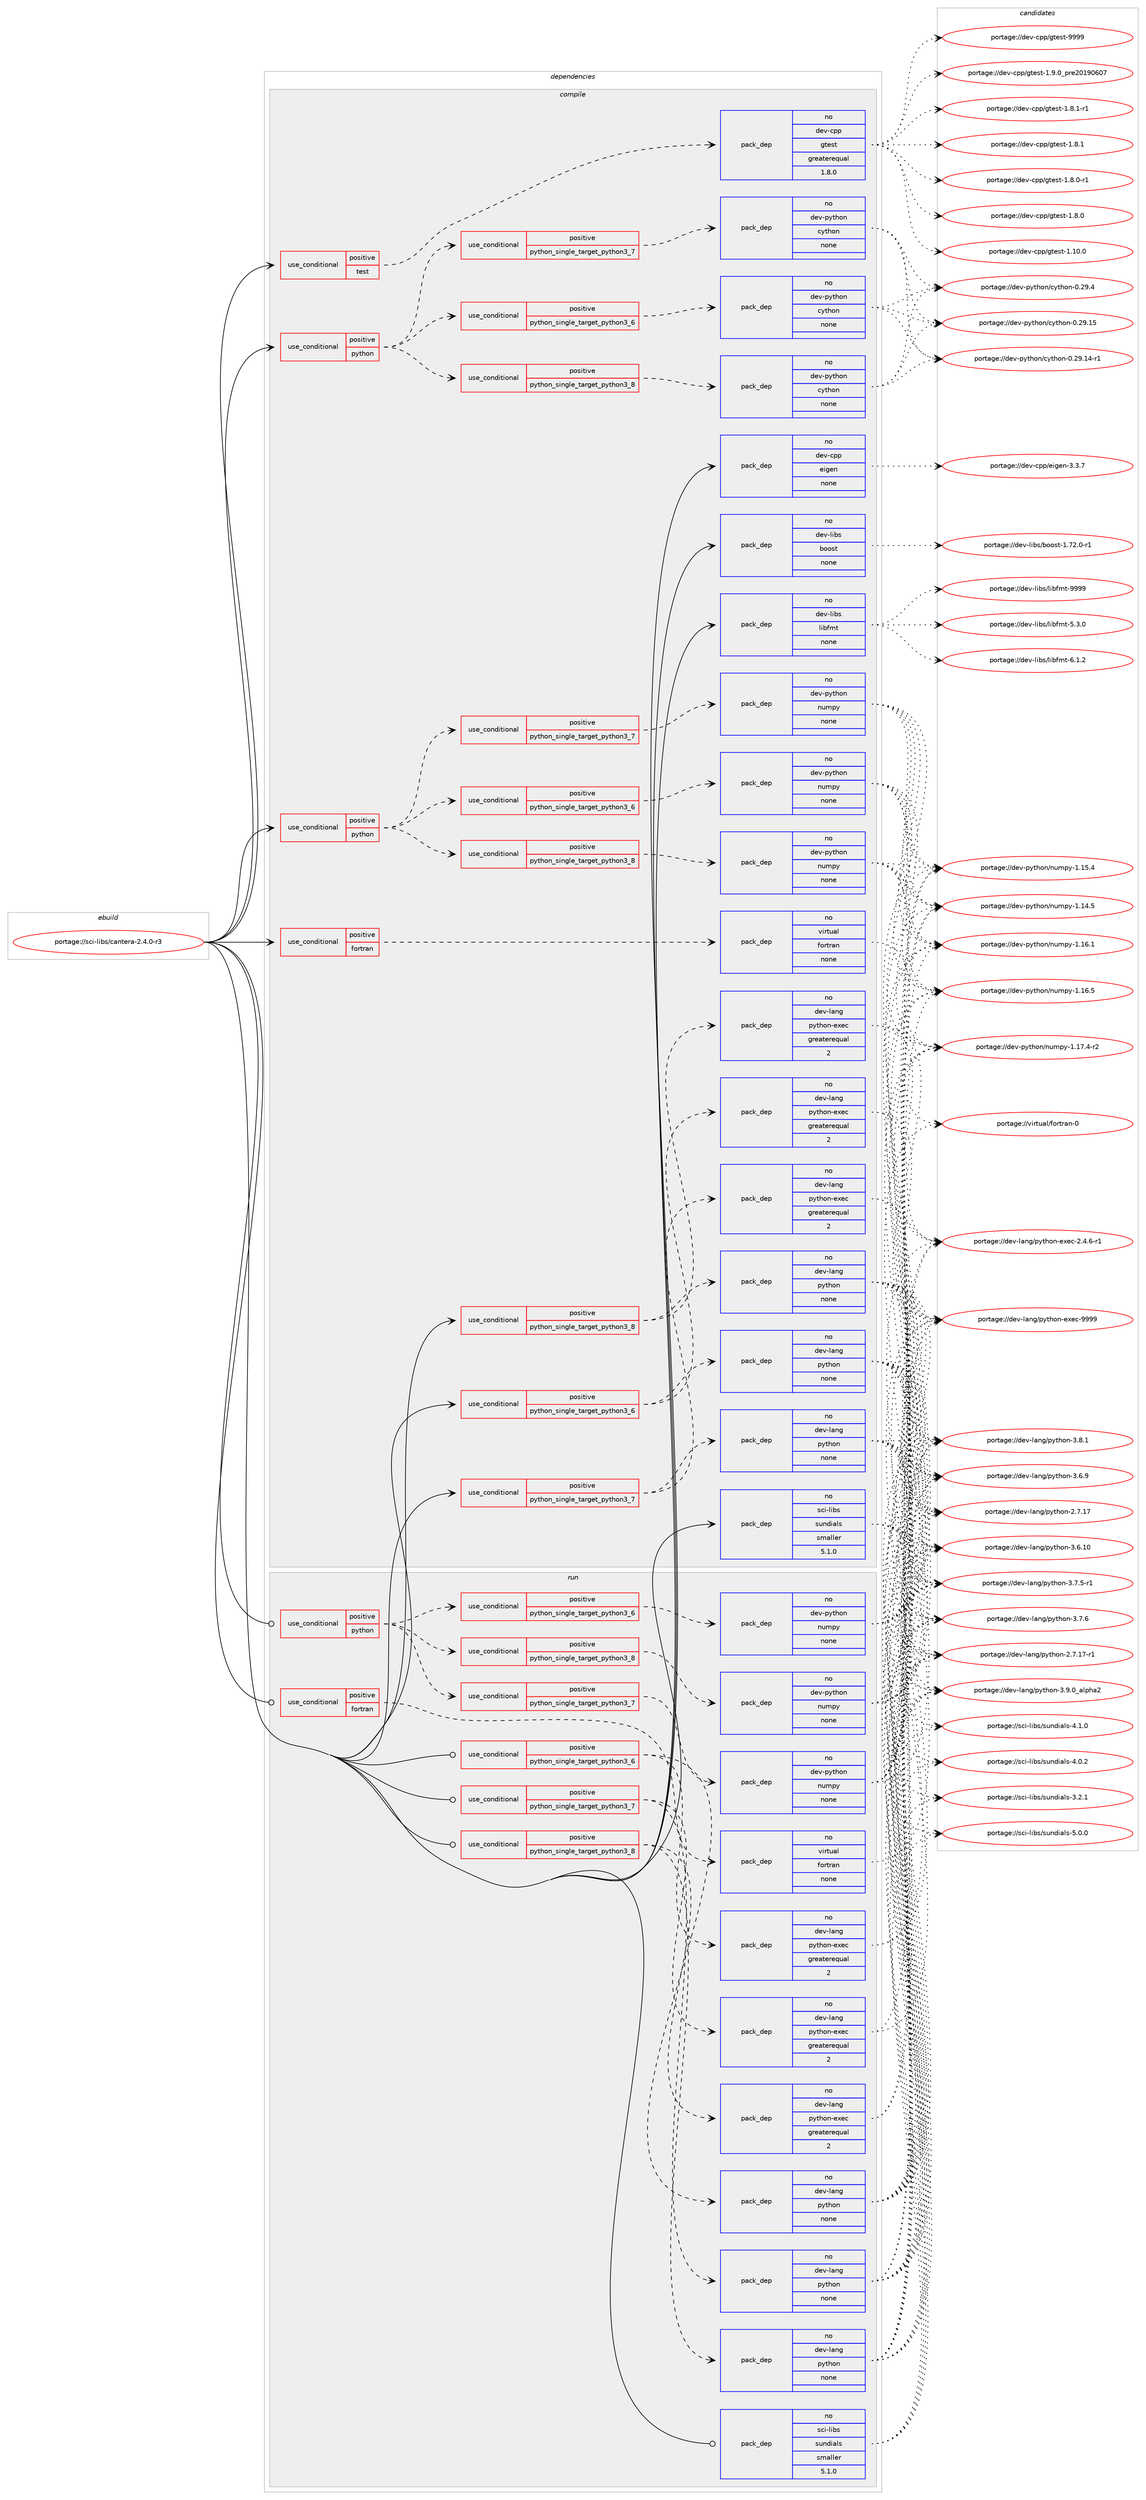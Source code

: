 digraph prolog {

# *************
# Graph options
# *************

newrank=true;
concentrate=true;
compound=true;
graph [rankdir=LR,fontname=Helvetica,fontsize=10,ranksep=1.5];#, ranksep=2.5, nodesep=0.2];
edge  [arrowhead=vee];
node  [fontname=Helvetica,fontsize=10];

# **********
# The ebuild
# **********

subgraph cluster_leftcol {
color=gray;
rank=same;
label=<<i>ebuild</i>>;
id [label="portage://sci-libs/cantera-2.4.0-r3", color=red, width=4, href="../sci-libs/cantera-2.4.0-r3.svg"];
}

# ****************
# The dependencies
# ****************

subgraph cluster_midcol {
color=gray;
label=<<i>dependencies</i>>;
subgraph cluster_compile {
fillcolor="#eeeeee";
style=filled;
label=<<i>compile</i>>;
subgraph cond19623 {
dependency96399 [label=<<TABLE BORDER="0" CELLBORDER="1" CELLSPACING="0" CELLPADDING="4"><TR><TD ROWSPAN="3" CELLPADDING="10">use_conditional</TD></TR><TR><TD>positive</TD></TR><TR><TD>fortran</TD></TR></TABLE>>, shape=none, color=red];
subgraph pack75175 {
dependency96400 [label=<<TABLE BORDER="0" CELLBORDER="1" CELLSPACING="0" CELLPADDING="4" WIDTH="220"><TR><TD ROWSPAN="6" CELLPADDING="30">pack_dep</TD></TR><TR><TD WIDTH="110">no</TD></TR><TR><TD>virtual</TD></TR><TR><TD>fortran</TD></TR><TR><TD>none</TD></TR><TR><TD></TD></TR></TABLE>>, shape=none, color=blue];
}
dependency96399:e -> dependency96400:w [weight=20,style="dashed",arrowhead="vee"];
}
id:e -> dependency96399:w [weight=20,style="solid",arrowhead="vee"];
subgraph cond19624 {
dependency96401 [label=<<TABLE BORDER="0" CELLBORDER="1" CELLSPACING="0" CELLPADDING="4"><TR><TD ROWSPAN="3" CELLPADDING="10">use_conditional</TD></TR><TR><TD>positive</TD></TR><TR><TD>python</TD></TR></TABLE>>, shape=none, color=red];
subgraph cond19625 {
dependency96402 [label=<<TABLE BORDER="0" CELLBORDER="1" CELLSPACING="0" CELLPADDING="4"><TR><TD ROWSPAN="3" CELLPADDING="10">use_conditional</TD></TR><TR><TD>positive</TD></TR><TR><TD>python_single_target_python3_6</TD></TR></TABLE>>, shape=none, color=red];
subgraph pack75176 {
dependency96403 [label=<<TABLE BORDER="0" CELLBORDER="1" CELLSPACING="0" CELLPADDING="4" WIDTH="220"><TR><TD ROWSPAN="6" CELLPADDING="30">pack_dep</TD></TR><TR><TD WIDTH="110">no</TD></TR><TR><TD>dev-python</TD></TR><TR><TD>cython</TD></TR><TR><TD>none</TD></TR><TR><TD></TD></TR></TABLE>>, shape=none, color=blue];
}
dependency96402:e -> dependency96403:w [weight=20,style="dashed",arrowhead="vee"];
}
dependency96401:e -> dependency96402:w [weight=20,style="dashed",arrowhead="vee"];
subgraph cond19626 {
dependency96404 [label=<<TABLE BORDER="0" CELLBORDER="1" CELLSPACING="0" CELLPADDING="4"><TR><TD ROWSPAN="3" CELLPADDING="10">use_conditional</TD></TR><TR><TD>positive</TD></TR><TR><TD>python_single_target_python3_7</TD></TR></TABLE>>, shape=none, color=red];
subgraph pack75177 {
dependency96405 [label=<<TABLE BORDER="0" CELLBORDER="1" CELLSPACING="0" CELLPADDING="4" WIDTH="220"><TR><TD ROWSPAN="6" CELLPADDING="30">pack_dep</TD></TR><TR><TD WIDTH="110">no</TD></TR><TR><TD>dev-python</TD></TR><TR><TD>cython</TD></TR><TR><TD>none</TD></TR><TR><TD></TD></TR></TABLE>>, shape=none, color=blue];
}
dependency96404:e -> dependency96405:w [weight=20,style="dashed",arrowhead="vee"];
}
dependency96401:e -> dependency96404:w [weight=20,style="dashed",arrowhead="vee"];
subgraph cond19627 {
dependency96406 [label=<<TABLE BORDER="0" CELLBORDER="1" CELLSPACING="0" CELLPADDING="4"><TR><TD ROWSPAN="3" CELLPADDING="10">use_conditional</TD></TR><TR><TD>positive</TD></TR><TR><TD>python_single_target_python3_8</TD></TR></TABLE>>, shape=none, color=red];
subgraph pack75178 {
dependency96407 [label=<<TABLE BORDER="0" CELLBORDER="1" CELLSPACING="0" CELLPADDING="4" WIDTH="220"><TR><TD ROWSPAN="6" CELLPADDING="30">pack_dep</TD></TR><TR><TD WIDTH="110">no</TD></TR><TR><TD>dev-python</TD></TR><TR><TD>cython</TD></TR><TR><TD>none</TD></TR><TR><TD></TD></TR></TABLE>>, shape=none, color=blue];
}
dependency96406:e -> dependency96407:w [weight=20,style="dashed",arrowhead="vee"];
}
dependency96401:e -> dependency96406:w [weight=20,style="dashed",arrowhead="vee"];
}
id:e -> dependency96401:w [weight=20,style="solid",arrowhead="vee"];
subgraph cond19628 {
dependency96408 [label=<<TABLE BORDER="0" CELLBORDER="1" CELLSPACING="0" CELLPADDING="4"><TR><TD ROWSPAN="3" CELLPADDING="10">use_conditional</TD></TR><TR><TD>positive</TD></TR><TR><TD>python</TD></TR></TABLE>>, shape=none, color=red];
subgraph cond19629 {
dependency96409 [label=<<TABLE BORDER="0" CELLBORDER="1" CELLSPACING="0" CELLPADDING="4"><TR><TD ROWSPAN="3" CELLPADDING="10">use_conditional</TD></TR><TR><TD>positive</TD></TR><TR><TD>python_single_target_python3_6</TD></TR></TABLE>>, shape=none, color=red];
subgraph pack75179 {
dependency96410 [label=<<TABLE BORDER="0" CELLBORDER="1" CELLSPACING="0" CELLPADDING="4" WIDTH="220"><TR><TD ROWSPAN="6" CELLPADDING="30">pack_dep</TD></TR><TR><TD WIDTH="110">no</TD></TR><TR><TD>dev-python</TD></TR><TR><TD>numpy</TD></TR><TR><TD>none</TD></TR><TR><TD></TD></TR></TABLE>>, shape=none, color=blue];
}
dependency96409:e -> dependency96410:w [weight=20,style="dashed",arrowhead="vee"];
}
dependency96408:e -> dependency96409:w [weight=20,style="dashed",arrowhead="vee"];
subgraph cond19630 {
dependency96411 [label=<<TABLE BORDER="0" CELLBORDER="1" CELLSPACING="0" CELLPADDING="4"><TR><TD ROWSPAN="3" CELLPADDING="10">use_conditional</TD></TR><TR><TD>positive</TD></TR><TR><TD>python_single_target_python3_7</TD></TR></TABLE>>, shape=none, color=red];
subgraph pack75180 {
dependency96412 [label=<<TABLE BORDER="0" CELLBORDER="1" CELLSPACING="0" CELLPADDING="4" WIDTH="220"><TR><TD ROWSPAN="6" CELLPADDING="30">pack_dep</TD></TR><TR><TD WIDTH="110">no</TD></TR><TR><TD>dev-python</TD></TR><TR><TD>numpy</TD></TR><TR><TD>none</TD></TR><TR><TD></TD></TR></TABLE>>, shape=none, color=blue];
}
dependency96411:e -> dependency96412:w [weight=20,style="dashed",arrowhead="vee"];
}
dependency96408:e -> dependency96411:w [weight=20,style="dashed",arrowhead="vee"];
subgraph cond19631 {
dependency96413 [label=<<TABLE BORDER="0" CELLBORDER="1" CELLSPACING="0" CELLPADDING="4"><TR><TD ROWSPAN="3" CELLPADDING="10">use_conditional</TD></TR><TR><TD>positive</TD></TR><TR><TD>python_single_target_python3_8</TD></TR></TABLE>>, shape=none, color=red];
subgraph pack75181 {
dependency96414 [label=<<TABLE BORDER="0" CELLBORDER="1" CELLSPACING="0" CELLPADDING="4" WIDTH="220"><TR><TD ROWSPAN="6" CELLPADDING="30">pack_dep</TD></TR><TR><TD WIDTH="110">no</TD></TR><TR><TD>dev-python</TD></TR><TR><TD>numpy</TD></TR><TR><TD>none</TD></TR><TR><TD></TD></TR></TABLE>>, shape=none, color=blue];
}
dependency96413:e -> dependency96414:w [weight=20,style="dashed",arrowhead="vee"];
}
dependency96408:e -> dependency96413:w [weight=20,style="dashed",arrowhead="vee"];
}
id:e -> dependency96408:w [weight=20,style="solid",arrowhead="vee"];
subgraph cond19632 {
dependency96415 [label=<<TABLE BORDER="0" CELLBORDER="1" CELLSPACING="0" CELLPADDING="4"><TR><TD ROWSPAN="3" CELLPADDING="10">use_conditional</TD></TR><TR><TD>positive</TD></TR><TR><TD>python_single_target_python3_6</TD></TR></TABLE>>, shape=none, color=red];
subgraph pack75182 {
dependency96416 [label=<<TABLE BORDER="0" CELLBORDER="1" CELLSPACING="0" CELLPADDING="4" WIDTH="220"><TR><TD ROWSPAN="6" CELLPADDING="30">pack_dep</TD></TR><TR><TD WIDTH="110">no</TD></TR><TR><TD>dev-lang</TD></TR><TR><TD>python</TD></TR><TR><TD>none</TD></TR><TR><TD></TD></TR></TABLE>>, shape=none, color=blue];
}
dependency96415:e -> dependency96416:w [weight=20,style="dashed",arrowhead="vee"];
subgraph pack75183 {
dependency96417 [label=<<TABLE BORDER="0" CELLBORDER="1" CELLSPACING="0" CELLPADDING="4" WIDTH="220"><TR><TD ROWSPAN="6" CELLPADDING="30">pack_dep</TD></TR><TR><TD WIDTH="110">no</TD></TR><TR><TD>dev-lang</TD></TR><TR><TD>python-exec</TD></TR><TR><TD>greaterequal</TD></TR><TR><TD>2</TD></TR></TABLE>>, shape=none, color=blue];
}
dependency96415:e -> dependency96417:w [weight=20,style="dashed",arrowhead="vee"];
}
id:e -> dependency96415:w [weight=20,style="solid",arrowhead="vee"];
subgraph cond19633 {
dependency96418 [label=<<TABLE BORDER="0" CELLBORDER="1" CELLSPACING="0" CELLPADDING="4"><TR><TD ROWSPAN="3" CELLPADDING="10">use_conditional</TD></TR><TR><TD>positive</TD></TR><TR><TD>python_single_target_python3_7</TD></TR></TABLE>>, shape=none, color=red];
subgraph pack75184 {
dependency96419 [label=<<TABLE BORDER="0" CELLBORDER="1" CELLSPACING="0" CELLPADDING="4" WIDTH="220"><TR><TD ROWSPAN="6" CELLPADDING="30">pack_dep</TD></TR><TR><TD WIDTH="110">no</TD></TR><TR><TD>dev-lang</TD></TR><TR><TD>python</TD></TR><TR><TD>none</TD></TR><TR><TD></TD></TR></TABLE>>, shape=none, color=blue];
}
dependency96418:e -> dependency96419:w [weight=20,style="dashed",arrowhead="vee"];
subgraph pack75185 {
dependency96420 [label=<<TABLE BORDER="0" CELLBORDER="1" CELLSPACING="0" CELLPADDING="4" WIDTH="220"><TR><TD ROWSPAN="6" CELLPADDING="30">pack_dep</TD></TR><TR><TD WIDTH="110">no</TD></TR><TR><TD>dev-lang</TD></TR><TR><TD>python-exec</TD></TR><TR><TD>greaterequal</TD></TR><TR><TD>2</TD></TR></TABLE>>, shape=none, color=blue];
}
dependency96418:e -> dependency96420:w [weight=20,style="dashed",arrowhead="vee"];
}
id:e -> dependency96418:w [weight=20,style="solid",arrowhead="vee"];
subgraph cond19634 {
dependency96421 [label=<<TABLE BORDER="0" CELLBORDER="1" CELLSPACING="0" CELLPADDING="4"><TR><TD ROWSPAN="3" CELLPADDING="10">use_conditional</TD></TR><TR><TD>positive</TD></TR><TR><TD>python_single_target_python3_8</TD></TR></TABLE>>, shape=none, color=red];
subgraph pack75186 {
dependency96422 [label=<<TABLE BORDER="0" CELLBORDER="1" CELLSPACING="0" CELLPADDING="4" WIDTH="220"><TR><TD ROWSPAN="6" CELLPADDING="30">pack_dep</TD></TR><TR><TD WIDTH="110">no</TD></TR><TR><TD>dev-lang</TD></TR><TR><TD>python</TD></TR><TR><TD>none</TD></TR><TR><TD></TD></TR></TABLE>>, shape=none, color=blue];
}
dependency96421:e -> dependency96422:w [weight=20,style="dashed",arrowhead="vee"];
subgraph pack75187 {
dependency96423 [label=<<TABLE BORDER="0" CELLBORDER="1" CELLSPACING="0" CELLPADDING="4" WIDTH="220"><TR><TD ROWSPAN="6" CELLPADDING="30">pack_dep</TD></TR><TR><TD WIDTH="110">no</TD></TR><TR><TD>dev-lang</TD></TR><TR><TD>python-exec</TD></TR><TR><TD>greaterequal</TD></TR><TR><TD>2</TD></TR></TABLE>>, shape=none, color=blue];
}
dependency96421:e -> dependency96423:w [weight=20,style="dashed",arrowhead="vee"];
}
id:e -> dependency96421:w [weight=20,style="solid",arrowhead="vee"];
subgraph cond19635 {
dependency96424 [label=<<TABLE BORDER="0" CELLBORDER="1" CELLSPACING="0" CELLPADDING="4"><TR><TD ROWSPAN="3" CELLPADDING="10">use_conditional</TD></TR><TR><TD>positive</TD></TR><TR><TD>test</TD></TR></TABLE>>, shape=none, color=red];
subgraph pack75188 {
dependency96425 [label=<<TABLE BORDER="0" CELLBORDER="1" CELLSPACING="0" CELLPADDING="4" WIDTH="220"><TR><TD ROWSPAN="6" CELLPADDING="30">pack_dep</TD></TR><TR><TD WIDTH="110">no</TD></TR><TR><TD>dev-cpp</TD></TR><TR><TD>gtest</TD></TR><TR><TD>greaterequal</TD></TR><TR><TD>1.8.0</TD></TR></TABLE>>, shape=none, color=blue];
}
dependency96424:e -> dependency96425:w [weight=20,style="dashed",arrowhead="vee"];
}
id:e -> dependency96424:w [weight=20,style="solid",arrowhead="vee"];
subgraph pack75189 {
dependency96426 [label=<<TABLE BORDER="0" CELLBORDER="1" CELLSPACING="0" CELLPADDING="4" WIDTH="220"><TR><TD ROWSPAN="6" CELLPADDING="30">pack_dep</TD></TR><TR><TD WIDTH="110">no</TD></TR><TR><TD>dev-cpp</TD></TR><TR><TD>eigen</TD></TR><TR><TD>none</TD></TR><TR><TD></TD></TR></TABLE>>, shape=none, color=blue];
}
id:e -> dependency96426:w [weight=20,style="solid",arrowhead="vee"];
subgraph pack75190 {
dependency96427 [label=<<TABLE BORDER="0" CELLBORDER="1" CELLSPACING="0" CELLPADDING="4" WIDTH="220"><TR><TD ROWSPAN="6" CELLPADDING="30">pack_dep</TD></TR><TR><TD WIDTH="110">no</TD></TR><TR><TD>dev-libs</TD></TR><TR><TD>boost</TD></TR><TR><TD>none</TD></TR><TR><TD></TD></TR></TABLE>>, shape=none, color=blue];
}
id:e -> dependency96427:w [weight=20,style="solid",arrowhead="vee"];
subgraph pack75191 {
dependency96428 [label=<<TABLE BORDER="0" CELLBORDER="1" CELLSPACING="0" CELLPADDING="4" WIDTH="220"><TR><TD ROWSPAN="6" CELLPADDING="30">pack_dep</TD></TR><TR><TD WIDTH="110">no</TD></TR><TR><TD>dev-libs</TD></TR><TR><TD>libfmt</TD></TR><TR><TD>none</TD></TR><TR><TD></TD></TR></TABLE>>, shape=none, color=blue];
}
id:e -> dependency96428:w [weight=20,style="solid",arrowhead="vee"];
subgraph pack75192 {
dependency96429 [label=<<TABLE BORDER="0" CELLBORDER="1" CELLSPACING="0" CELLPADDING="4" WIDTH="220"><TR><TD ROWSPAN="6" CELLPADDING="30">pack_dep</TD></TR><TR><TD WIDTH="110">no</TD></TR><TR><TD>sci-libs</TD></TR><TR><TD>sundials</TD></TR><TR><TD>smaller</TD></TR><TR><TD>5.1.0</TD></TR></TABLE>>, shape=none, color=blue];
}
id:e -> dependency96429:w [weight=20,style="solid",arrowhead="vee"];
}
subgraph cluster_compileandrun {
fillcolor="#eeeeee";
style=filled;
label=<<i>compile and run</i>>;
}
subgraph cluster_run {
fillcolor="#eeeeee";
style=filled;
label=<<i>run</i>>;
subgraph cond19636 {
dependency96430 [label=<<TABLE BORDER="0" CELLBORDER="1" CELLSPACING="0" CELLPADDING="4"><TR><TD ROWSPAN="3" CELLPADDING="10">use_conditional</TD></TR><TR><TD>positive</TD></TR><TR><TD>fortran</TD></TR></TABLE>>, shape=none, color=red];
subgraph pack75193 {
dependency96431 [label=<<TABLE BORDER="0" CELLBORDER="1" CELLSPACING="0" CELLPADDING="4" WIDTH="220"><TR><TD ROWSPAN="6" CELLPADDING="30">pack_dep</TD></TR><TR><TD WIDTH="110">no</TD></TR><TR><TD>virtual</TD></TR><TR><TD>fortran</TD></TR><TR><TD>none</TD></TR><TR><TD></TD></TR></TABLE>>, shape=none, color=blue];
}
dependency96430:e -> dependency96431:w [weight=20,style="dashed",arrowhead="vee"];
}
id:e -> dependency96430:w [weight=20,style="solid",arrowhead="odot"];
subgraph cond19637 {
dependency96432 [label=<<TABLE BORDER="0" CELLBORDER="1" CELLSPACING="0" CELLPADDING="4"><TR><TD ROWSPAN="3" CELLPADDING="10">use_conditional</TD></TR><TR><TD>positive</TD></TR><TR><TD>python</TD></TR></TABLE>>, shape=none, color=red];
subgraph cond19638 {
dependency96433 [label=<<TABLE BORDER="0" CELLBORDER="1" CELLSPACING="0" CELLPADDING="4"><TR><TD ROWSPAN="3" CELLPADDING="10">use_conditional</TD></TR><TR><TD>positive</TD></TR><TR><TD>python_single_target_python3_6</TD></TR></TABLE>>, shape=none, color=red];
subgraph pack75194 {
dependency96434 [label=<<TABLE BORDER="0" CELLBORDER="1" CELLSPACING="0" CELLPADDING="4" WIDTH="220"><TR><TD ROWSPAN="6" CELLPADDING="30">pack_dep</TD></TR><TR><TD WIDTH="110">no</TD></TR><TR><TD>dev-python</TD></TR><TR><TD>numpy</TD></TR><TR><TD>none</TD></TR><TR><TD></TD></TR></TABLE>>, shape=none, color=blue];
}
dependency96433:e -> dependency96434:w [weight=20,style="dashed",arrowhead="vee"];
}
dependency96432:e -> dependency96433:w [weight=20,style="dashed",arrowhead="vee"];
subgraph cond19639 {
dependency96435 [label=<<TABLE BORDER="0" CELLBORDER="1" CELLSPACING="0" CELLPADDING="4"><TR><TD ROWSPAN="3" CELLPADDING="10">use_conditional</TD></TR><TR><TD>positive</TD></TR><TR><TD>python_single_target_python3_7</TD></TR></TABLE>>, shape=none, color=red];
subgraph pack75195 {
dependency96436 [label=<<TABLE BORDER="0" CELLBORDER="1" CELLSPACING="0" CELLPADDING="4" WIDTH="220"><TR><TD ROWSPAN="6" CELLPADDING="30">pack_dep</TD></TR><TR><TD WIDTH="110">no</TD></TR><TR><TD>dev-python</TD></TR><TR><TD>numpy</TD></TR><TR><TD>none</TD></TR><TR><TD></TD></TR></TABLE>>, shape=none, color=blue];
}
dependency96435:e -> dependency96436:w [weight=20,style="dashed",arrowhead="vee"];
}
dependency96432:e -> dependency96435:w [weight=20,style="dashed",arrowhead="vee"];
subgraph cond19640 {
dependency96437 [label=<<TABLE BORDER="0" CELLBORDER="1" CELLSPACING="0" CELLPADDING="4"><TR><TD ROWSPAN="3" CELLPADDING="10">use_conditional</TD></TR><TR><TD>positive</TD></TR><TR><TD>python_single_target_python3_8</TD></TR></TABLE>>, shape=none, color=red];
subgraph pack75196 {
dependency96438 [label=<<TABLE BORDER="0" CELLBORDER="1" CELLSPACING="0" CELLPADDING="4" WIDTH="220"><TR><TD ROWSPAN="6" CELLPADDING="30">pack_dep</TD></TR><TR><TD WIDTH="110">no</TD></TR><TR><TD>dev-python</TD></TR><TR><TD>numpy</TD></TR><TR><TD>none</TD></TR><TR><TD></TD></TR></TABLE>>, shape=none, color=blue];
}
dependency96437:e -> dependency96438:w [weight=20,style="dashed",arrowhead="vee"];
}
dependency96432:e -> dependency96437:w [weight=20,style="dashed",arrowhead="vee"];
}
id:e -> dependency96432:w [weight=20,style="solid",arrowhead="odot"];
subgraph cond19641 {
dependency96439 [label=<<TABLE BORDER="0" CELLBORDER="1" CELLSPACING="0" CELLPADDING="4"><TR><TD ROWSPAN="3" CELLPADDING="10">use_conditional</TD></TR><TR><TD>positive</TD></TR><TR><TD>python_single_target_python3_6</TD></TR></TABLE>>, shape=none, color=red];
subgraph pack75197 {
dependency96440 [label=<<TABLE BORDER="0" CELLBORDER="1" CELLSPACING="0" CELLPADDING="4" WIDTH="220"><TR><TD ROWSPAN="6" CELLPADDING="30">pack_dep</TD></TR><TR><TD WIDTH="110">no</TD></TR><TR><TD>dev-lang</TD></TR><TR><TD>python</TD></TR><TR><TD>none</TD></TR><TR><TD></TD></TR></TABLE>>, shape=none, color=blue];
}
dependency96439:e -> dependency96440:w [weight=20,style="dashed",arrowhead="vee"];
subgraph pack75198 {
dependency96441 [label=<<TABLE BORDER="0" CELLBORDER="1" CELLSPACING="0" CELLPADDING="4" WIDTH="220"><TR><TD ROWSPAN="6" CELLPADDING="30">pack_dep</TD></TR><TR><TD WIDTH="110">no</TD></TR><TR><TD>dev-lang</TD></TR><TR><TD>python-exec</TD></TR><TR><TD>greaterequal</TD></TR><TR><TD>2</TD></TR></TABLE>>, shape=none, color=blue];
}
dependency96439:e -> dependency96441:w [weight=20,style="dashed",arrowhead="vee"];
}
id:e -> dependency96439:w [weight=20,style="solid",arrowhead="odot"];
subgraph cond19642 {
dependency96442 [label=<<TABLE BORDER="0" CELLBORDER="1" CELLSPACING="0" CELLPADDING="4"><TR><TD ROWSPAN="3" CELLPADDING="10">use_conditional</TD></TR><TR><TD>positive</TD></TR><TR><TD>python_single_target_python3_7</TD></TR></TABLE>>, shape=none, color=red];
subgraph pack75199 {
dependency96443 [label=<<TABLE BORDER="0" CELLBORDER="1" CELLSPACING="0" CELLPADDING="4" WIDTH="220"><TR><TD ROWSPAN="6" CELLPADDING="30">pack_dep</TD></TR><TR><TD WIDTH="110">no</TD></TR><TR><TD>dev-lang</TD></TR><TR><TD>python</TD></TR><TR><TD>none</TD></TR><TR><TD></TD></TR></TABLE>>, shape=none, color=blue];
}
dependency96442:e -> dependency96443:w [weight=20,style="dashed",arrowhead="vee"];
subgraph pack75200 {
dependency96444 [label=<<TABLE BORDER="0" CELLBORDER="1" CELLSPACING="0" CELLPADDING="4" WIDTH="220"><TR><TD ROWSPAN="6" CELLPADDING="30">pack_dep</TD></TR><TR><TD WIDTH="110">no</TD></TR><TR><TD>dev-lang</TD></TR><TR><TD>python-exec</TD></TR><TR><TD>greaterequal</TD></TR><TR><TD>2</TD></TR></TABLE>>, shape=none, color=blue];
}
dependency96442:e -> dependency96444:w [weight=20,style="dashed",arrowhead="vee"];
}
id:e -> dependency96442:w [weight=20,style="solid",arrowhead="odot"];
subgraph cond19643 {
dependency96445 [label=<<TABLE BORDER="0" CELLBORDER="1" CELLSPACING="0" CELLPADDING="4"><TR><TD ROWSPAN="3" CELLPADDING="10">use_conditional</TD></TR><TR><TD>positive</TD></TR><TR><TD>python_single_target_python3_8</TD></TR></TABLE>>, shape=none, color=red];
subgraph pack75201 {
dependency96446 [label=<<TABLE BORDER="0" CELLBORDER="1" CELLSPACING="0" CELLPADDING="4" WIDTH="220"><TR><TD ROWSPAN="6" CELLPADDING="30">pack_dep</TD></TR><TR><TD WIDTH="110">no</TD></TR><TR><TD>dev-lang</TD></TR><TR><TD>python</TD></TR><TR><TD>none</TD></TR><TR><TD></TD></TR></TABLE>>, shape=none, color=blue];
}
dependency96445:e -> dependency96446:w [weight=20,style="dashed",arrowhead="vee"];
subgraph pack75202 {
dependency96447 [label=<<TABLE BORDER="0" CELLBORDER="1" CELLSPACING="0" CELLPADDING="4" WIDTH="220"><TR><TD ROWSPAN="6" CELLPADDING="30">pack_dep</TD></TR><TR><TD WIDTH="110">no</TD></TR><TR><TD>dev-lang</TD></TR><TR><TD>python-exec</TD></TR><TR><TD>greaterequal</TD></TR><TR><TD>2</TD></TR></TABLE>>, shape=none, color=blue];
}
dependency96445:e -> dependency96447:w [weight=20,style="dashed",arrowhead="vee"];
}
id:e -> dependency96445:w [weight=20,style="solid",arrowhead="odot"];
subgraph pack75203 {
dependency96448 [label=<<TABLE BORDER="0" CELLBORDER="1" CELLSPACING="0" CELLPADDING="4" WIDTH="220"><TR><TD ROWSPAN="6" CELLPADDING="30">pack_dep</TD></TR><TR><TD WIDTH="110">no</TD></TR><TR><TD>sci-libs</TD></TR><TR><TD>sundials</TD></TR><TR><TD>smaller</TD></TR><TR><TD>5.1.0</TD></TR></TABLE>>, shape=none, color=blue];
}
id:e -> dependency96448:w [weight=20,style="solid",arrowhead="odot"];
}
}

# **************
# The candidates
# **************

subgraph cluster_choices {
rank=same;
color=gray;
label=<<i>candidates</i>>;

subgraph choice75175 {
color=black;
nodesep=1;
choice1181051141161179710847102111114116114971104548 [label="portage://virtual/fortran-0", color=red, width=4,href="../virtual/fortran-0.svg"];
dependency96400:e -> choice1181051141161179710847102111114116114971104548:w [style=dotted,weight="100"];
}
subgraph choice75176 {
color=black;
nodesep=1;
choice10010111845112121116104111110479912111610411111045484650574652 [label="portage://dev-python/cython-0.29.4", color=red, width=4,href="../dev-python/cython-0.29.4.svg"];
choice1001011184511212111610411111047991211161041111104548465057464953 [label="portage://dev-python/cython-0.29.15", color=red, width=4,href="../dev-python/cython-0.29.15.svg"];
choice10010111845112121116104111110479912111610411111045484650574649524511449 [label="portage://dev-python/cython-0.29.14-r1", color=red, width=4,href="../dev-python/cython-0.29.14-r1.svg"];
dependency96403:e -> choice10010111845112121116104111110479912111610411111045484650574652:w [style=dotted,weight="100"];
dependency96403:e -> choice1001011184511212111610411111047991211161041111104548465057464953:w [style=dotted,weight="100"];
dependency96403:e -> choice10010111845112121116104111110479912111610411111045484650574649524511449:w [style=dotted,weight="100"];
}
subgraph choice75177 {
color=black;
nodesep=1;
choice10010111845112121116104111110479912111610411111045484650574652 [label="portage://dev-python/cython-0.29.4", color=red, width=4,href="../dev-python/cython-0.29.4.svg"];
choice1001011184511212111610411111047991211161041111104548465057464953 [label="portage://dev-python/cython-0.29.15", color=red, width=4,href="../dev-python/cython-0.29.15.svg"];
choice10010111845112121116104111110479912111610411111045484650574649524511449 [label="portage://dev-python/cython-0.29.14-r1", color=red, width=4,href="../dev-python/cython-0.29.14-r1.svg"];
dependency96405:e -> choice10010111845112121116104111110479912111610411111045484650574652:w [style=dotted,weight="100"];
dependency96405:e -> choice1001011184511212111610411111047991211161041111104548465057464953:w [style=dotted,weight="100"];
dependency96405:e -> choice10010111845112121116104111110479912111610411111045484650574649524511449:w [style=dotted,weight="100"];
}
subgraph choice75178 {
color=black;
nodesep=1;
choice10010111845112121116104111110479912111610411111045484650574652 [label="portage://dev-python/cython-0.29.4", color=red, width=4,href="../dev-python/cython-0.29.4.svg"];
choice1001011184511212111610411111047991211161041111104548465057464953 [label="portage://dev-python/cython-0.29.15", color=red, width=4,href="../dev-python/cython-0.29.15.svg"];
choice10010111845112121116104111110479912111610411111045484650574649524511449 [label="portage://dev-python/cython-0.29.14-r1", color=red, width=4,href="../dev-python/cython-0.29.14-r1.svg"];
dependency96407:e -> choice10010111845112121116104111110479912111610411111045484650574652:w [style=dotted,weight="100"];
dependency96407:e -> choice1001011184511212111610411111047991211161041111104548465057464953:w [style=dotted,weight="100"];
dependency96407:e -> choice10010111845112121116104111110479912111610411111045484650574649524511449:w [style=dotted,weight="100"];
}
subgraph choice75179 {
color=black;
nodesep=1;
choice1001011184511212111610411111047110117109112121454946495546524511450 [label="portage://dev-python/numpy-1.17.4-r2", color=red, width=4,href="../dev-python/numpy-1.17.4-r2.svg"];
choice100101118451121211161041111104711011710911212145494649544653 [label="portage://dev-python/numpy-1.16.5", color=red, width=4,href="../dev-python/numpy-1.16.5.svg"];
choice100101118451121211161041111104711011710911212145494649544649 [label="portage://dev-python/numpy-1.16.1", color=red, width=4,href="../dev-python/numpy-1.16.1.svg"];
choice100101118451121211161041111104711011710911212145494649534652 [label="portage://dev-python/numpy-1.15.4", color=red, width=4,href="../dev-python/numpy-1.15.4.svg"];
choice100101118451121211161041111104711011710911212145494649524653 [label="portage://dev-python/numpy-1.14.5", color=red, width=4,href="../dev-python/numpy-1.14.5.svg"];
dependency96410:e -> choice1001011184511212111610411111047110117109112121454946495546524511450:w [style=dotted,weight="100"];
dependency96410:e -> choice100101118451121211161041111104711011710911212145494649544653:w [style=dotted,weight="100"];
dependency96410:e -> choice100101118451121211161041111104711011710911212145494649544649:w [style=dotted,weight="100"];
dependency96410:e -> choice100101118451121211161041111104711011710911212145494649534652:w [style=dotted,weight="100"];
dependency96410:e -> choice100101118451121211161041111104711011710911212145494649524653:w [style=dotted,weight="100"];
}
subgraph choice75180 {
color=black;
nodesep=1;
choice1001011184511212111610411111047110117109112121454946495546524511450 [label="portage://dev-python/numpy-1.17.4-r2", color=red, width=4,href="../dev-python/numpy-1.17.4-r2.svg"];
choice100101118451121211161041111104711011710911212145494649544653 [label="portage://dev-python/numpy-1.16.5", color=red, width=4,href="../dev-python/numpy-1.16.5.svg"];
choice100101118451121211161041111104711011710911212145494649544649 [label="portage://dev-python/numpy-1.16.1", color=red, width=4,href="../dev-python/numpy-1.16.1.svg"];
choice100101118451121211161041111104711011710911212145494649534652 [label="portage://dev-python/numpy-1.15.4", color=red, width=4,href="../dev-python/numpy-1.15.4.svg"];
choice100101118451121211161041111104711011710911212145494649524653 [label="portage://dev-python/numpy-1.14.5", color=red, width=4,href="../dev-python/numpy-1.14.5.svg"];
dependency96412:e -> choice1001011184511212111610411111047110117109112121454946495546524511450:w [style=dotted,weight="100"];
dependency96412:e -> choice100101118451121211161041111104711011710911212145494649544653:w [style=dotted,weight="100"];
dependency96412:e -> choice100101118451121211161041111104711011710911212145494649544649:w [style=dotted,weight="100"];
dependency96412:e -> choice100101118451121211161041111104711011710911212145494649534652:w [style=dotted,weight="100"];
dependency96412:e -> choice100101118451121211161041111104711011710911212145494649524653:w [style=dotted,weight="100"];
}
subgraph choice75181 {
color=black;
nodesep=1;
choice1001011184511212111610411111047110117109112121454946495546524511450 [label="portage://dev-python/numpy-1.17.4-r2", color=red, width=4,href="../dev-python/numpy-1.17.4-r2.svg"];
choice100101118451121211161041111104711011710911212145494649544653 [label="portage://dev-python/numpy-1.16.5", color=red, width=4,href="../dev-python/numpy-1.16.5.svg"];
choice100101118451121211161041111104711011710911212145494649544649 [label="portage://dev-python/numpy-1.16.1", color=red, width=4,href="../dev-python/numpy-1.16.1.svg"];
choice100101118451121211161041111104711011710911212145494649534652 [label="portage://dev-python/numpy-1.15.4", color=red, width=4,href="../dev-python/numpy-1.15.4.svg"];
choice100101118451121211161041111104711011710911212145494649524653 [label="portage://dev-python/numpy-1.14.5", color=red, width=4,href="../dev-python/numpy-1.14.5.svg"];
dependency96414:e -> choice1001011184511212111610411111047110117109112121454946495546524511450:w [style=dotted,weight="100"];
dependency96414:e -> choice100101118451121211161041111104711011710911212145494649544653:w [style=dotted,weight="100"];
dependency96414:e -> choice100101118451121211161041111104711011710911212145494649544649:w [style=dotted,weight="100"];
dependency96414:e -> choice100101118451121211161041111104711011710911212145494649534652:w [style=dotted,weight="100"];
dependency96414:e -> choice100101118451121211161041111104711011710911212145494649524653:w [style=dotted,weight="100"];
}
subgraph choice75182 {
color=black;
nodesep=1;
choice10010111845108971101034711212111610411111045514657464895971081121049750 [label="portage://dev-lang/python-3.9.0_alpha2", color=red, width=4,href="../dev-lang/python-3.9.0_alpha2.svg"];
choice100101118451089711010347112121116104111110455146564649 [label="portage://dev-lang/python-3.8.1", color=red, width=4,href="../dev-lang/python-3.8.1.svg"];
choice100101118451089711010347112121116104111110455146554654 [label="portage://dev-lang/python-3.7.6", color=red, width=4,href="../dev-lang/python-3.7.6.svg"];
choice1001011184510897110103471121211161041111104551465546534511449 [label="portage://dev-lang/python-3.7.5-r1", color=red, width=4,href="../dev-lang/python-3.7.5-r1.svg"];
choice100101118451089711010347112121116104111110455146544657 [label="portage://dev-lang/python-3.6.9", color=red, width=4,href="../dev-lang/python-3.6.9.svg"];
choice10010111845108971101034711212111610411111045514654464948 [label="portage://dev-lang/python-3.6.10", color=red, width=4,href="../dev-lang/python-3.6.10.svg"];
choice100101118451089711010347112121116104111110455046554649554511449 [label="portage://dev-lang/python-2.7.17-r1", color=red, width=4,href="../dev-lang/python-2.7.17-r1.svg"];
choice10010111845108971101034711212111610411111045504655464955 [label="portage://dev-lang/python-2.7.17", color=red, width=4,href="../dev-lang/python-2.7.17.svg"];
dependency96416:e -> choice10010111845108971101034711212111610411111045514657464895971081121049750:w [style=dotted,weight="100"];
dependency96416:e -> choice100101118451089711010347112121116104111110455146564649:w [style=dotted,weight="100"];
dependency96416:e -> choice100101118451089711010347112121116104111110455146554654:w [style=dotted,weight="100"];
dependency96416:e -> choice1001011184510897110103471121211161041111104551465546534511449:w [style=dotted,weight="100"];
dependency96416:e -> choice100101118451089711010347112121116104111110455146544657:w [style=dotted,weight="100"];
dependency96416:e -> choice10010111845108971101034711212111610411111045514654464948:w [style=dotted,weight="100"];
dependency96416:e -> choice100101118451089711010347112121116104111110455046554649554511449:w [style=dotted,weight="100"];
dependency96416:e -> choice10010111845108971101034711212111610411111045504655464955:w [style=dotted,weight="100"];
}
subgraph choice75183 {
color=black;
nodesep=1;
choice10010111845108971101034711212111610411111045101120101994557575757 [label="portage://dev-lang/python-exec-9999", color=red, width=4,href="../dev-lang/python-exec-9999.svg"];
choice10010111845108971101034711212111610411111045101120101994550465246544511449 [label="portage://dev-lang/python-exec-2.4.6-r1", color=red, width=4,href="../dev-lang/python-exec-2.4.6-r1.svg"];
dependency96417:e -> choice10010111845108971101034711212111610411111045101120101994557575757:w [style=dotted,weight="100"];
dependency96417:e -> choice10010111845108971101034711212111610411111045101120101994550465246544511449:w [style=dotted,weight="100"];
}
subgraph choice75184 {
color=black;
nodesep=1;
choice10010111845108971101034711212111610411111045514657464895971081121049750 [label="portage://dev-lang/python-3.9.0_alpha2", color=red, width=4,href="../dev-lang/python-3.9.0_alpha2.svg"];
choice100101118451089711010347112121116104111110455146564649 [label="portage://dev-lang/python-3.8.1", color=red, width=4,href="../dev-lang/python-3.8.1.svg"];
choice100101118451089711010347112121116104111110455146554654 [label="portage://dev-lang/python-3.7.6", color=red, width=4,href="../dev-lang/python-3.7.6.svg"];
choice1001011184510897110103471121211161041111104551465546534511449 [label="portage://dev-lang/python-3.7.5-r1", color=red, width=4,href="../dev-lang/python-3.7.5-r1.svg"];
choice100101118451089711010347112121116104111110455146544657 [label="portage://dev-lang/python-3.6.9", color=red, width=4,href="../dev-lang/python-3.6.9.svg"];
choice10010111845108971101034711212111610411111045514654464948 [label="portage://dev-lang/python-3.6.10", color=red, width=4,href="../dev-lang/python-3.6.10.svg"];
choice100101118451089711010347112121116104111110455046554649554511449 [label="portage://dev-lang/python-2.7.17-r1", color=red, width=4,href="../dev-lang/python-2.7.17-r1.svg"];
choice10010111845108971101034711212111610411111045504655464955 [label="portage://dev-lang/python-2.7.17", color=red, width=4,href="../dev-lang/python-2.7.17.svg"];
dependency96419:e -> choice10010111845108971101034711212111610411111045514657464895971081121049750:w [style=dotted,weight="100"];
dependency96419:e -> choice100101118451089711010347112121116104111110455146564649:w [style=dotted,weight="100"];
dependency96419:e -> choice100101118451089711010347112121116104111110455146554654:w [style=dotted,weight="100"];
dependency96419:e -> choice1001011184510897110103471121211161041111104551465546534511449:w [style=dotted,weight="100"];
dependency96419:e -> choice100101118451089711010347112121116104111110455146544657:w [style=dotted,weight="100"];
dependency96419:e -> choice10010111845108971101034711212111610411111045514654464948:w [style=dotted,weight="100"];
dependency96419:e -> choice100101118451089711010347112121116104111110455046554649554511449:w [style=dotted,weight="100"];
dependency96419:e -> choice10010111845108971101034711212111610411111045504655464955:w [style=dotted,weight="100"];
}
subgraph choice75185 {
color=black;
nodesep=1;
choice10010111845108971101034711212111610411111045101120101994557575757 [label="portage://dev-lang/python-exec-9999", color=red, width=4,href="../dev-lang/python-exec-9999.svg"];
choice10010111845108971101034711212111610411111045101120101994550465246544511449 [label="portage://dev-lang/python-exec-2.4.6-r1", color=red, width=4,href="../dev-lang/python-exec-2.4.6-r1.svg"];
dependency96420:e -> choice10010111845108971101034711212111610411111045101120101994557575757:w [style=dotted,weight="100"];
dependency96420:e -> choice10010111845108971101034711212111610411111045101120101994550465246544511449:w [style=dotted,weight="100"];
}
subgraph choice75186 {
color=black;
nodesep=1;
choice10010111845108971101034711212111610411111045514657464895971081121049750 [label="portage://dev-lang/python-3.9.0_alpha2", color=red, width=4,href="../dev-lang/python-3.9.0_alpha2.svg"];
choice100101118451089711010347112121116104111110455146564649 [label="portage://dev-lang/python-3.8.1", color=red, width=4,href="../dev-lang/python-3.8.1.svg"];
choice100101118451089711010347112121116104111110455146554654 [label="portage://dev-lang/python-3.7.6", color=red, width=4,href="../dev-lang/python-3.7.6.svg"];
choice1001011184510897110103471121211161041111104551465546534511449 [label="portage://dev-lang/python-3.7.5-r1", color=red, width=4,href="../dev-lang/python-3.7.5-r1.svg"];
choice100101118451089711010347112121116104111110455146544657 [label="portage://dev-lang/python-3.6.9", color=red, width=4,href="../dev-lang/python-3.6.9.svg"];
choice10010111845108971101034711212111610411111045514654464948 [label="portage://dev-lang/python-3.6.10", color=red, width=4,href="../dev-lang/python-3.6.10.svg"];
choice100101118451089711010347112121116104111110455046554649554511449 [label="portage://dev-lang/python-2.7.17-r1", color=red, width=4,href="../dev-lang/python-2.7.17-r1.svg"];
choice10010111845108971101034711212111610411111045504655464955 [label="portage://dev-lang/python-2.7.17", color=red, width=4,href="../dev-lang/python-2.7.17.svg"];
dependency96422:e -> choice10010111845108971101034711212111610411111045514657464895971081121049750:w [style=dotted,weight="100"];
dependency96422:e -> choice100101118451089711010347112121116104111110455146564649:w [style=dotted,weight="100"];
dependency96422:e -> choice100101118451089711010347112121116104111110455146554654:w [style=dotted,weight="100"];
dependency96422:e -> choice1001011184510897110103471121211161041111104551465546534511449:w [style=dotted,weight="100"];
dependency96422:e -> choice100101118451089711010347112121116104111110455146544657:w [style=dotted,weight="100"];
dependency96422:e -> choice10010111845108971101034711212111610411111045514654464948:w [style=dotted,weight="100"];
dependency96422:e -> choice100101118451089711010347112121116104111110455046554649554511449:w [style=dotted,weight="100"];
dependency96422:e -> choice10010111845108971101034711212111610411111045504655464955:w [style=dotted,weight="100"];
}
subgraph choice75187 {
color=black;
nodesep=1;
choice10010111845108971101034711212111610411111045101120101994557575757 [label="portage://dev-lang/python-exec-9999", color=red, width=4,href="../dev-lang/python-exec-9999.svg"];
choice10010111845108971101034711212111610411111045101120101994550465246544511449 [label="portage://dev-lang/python-exec-2.4.6-r1", color=red, width=4,href="../dev-lang/python-exec-2.4.6-r1.svg"];
dependency96423:e -> choice10010111845108971101034711212111610411111045101120101994557575757:w [style=dotted,weight="100"];
dependency96423:e -> choice10010111845108971101034711212111610411111045101120101994550465246544511449:w [style=dotted,weight="100"];
}
subgraph choice75188 {
color=black;
nodesep=1;
choice1001011184599112112471031161011151164557575757 [label="portage://dev-cpp/gtest-9999", color=red, width=4,href="../dev-cpp/gtest-9999.svg"];
choice100101118459911211247103116101115116454946574648951121141015048495748544855 [label="portage://dev-cpp/gtest-1.9.0_pre20190607", color=red, width=4,href="../dev-cpp/gtest-1.9.0_pre20190607.svg"];
choice1001011184599112112471031161011151164549465646494511449 [label="portage://dev-cpp/gtest-1.8.1-r1", color=red, width=4,href="../dev-cpp/gtest-1.8.1-r1.svg"];
choice100101118459911211247103116101115116454946564649 [label="portage://dev-cpp/gtest-1.8.1", color=red, width=4,href="../dev-cpp/gtest-1.8.1.svg"];
choice1001011184599112112471031161011151164549465646484511449 [label="portage://dev-cpp/gtest-1.8.0-r1", color=red, width=4,href="../dev-cpp/gtest-1.8.0-r1.svg"];
choice100101118459911211247103116101115116454946564648 [label="portage://dev-cpp/gtest-1.8.0", color=red, width=4,href="../dev-cpp/gtest-1.8.0.svg"];
choice10010111845991121124710311610111511645494649484648 [label="portage://dev-cpp/gtest-1.10.0", color=red, width=4,href="../dev-cpp/gtest-1.10.0.svg"];
dependency96425:e -> choice1001011184599112112471031161011151164557575757:w [style=dotted,weight="100"];
dependency96425:e -> choice100101118459911211247103116101115116454946574648951121141015048495748544855:w [style=dotted,weight="100"];
dependency96425:e -> choice1001011184599112112471031161011151164549465646494511449:w [style=dotted,weight="100"];
dependency96425:e -> choice100101118459911211247103116101115116454946564649:w [style=dotted,weight="100"];
dependency96425:e -> choice1001011184599112112471031161011151164549465646484511449:w [style=dotted,weight="100"];
dependency96425:e -> choice100101118459911211247103116101115116454946564648:w [style=dotted,weight="100"];
dependency96425:e -> choice10010111845991121124710311610111511645494649484648:w [style=dotted,weight="100"];
}
subgraph choice75189 {
color=black;
nodesep=1;
choice100101118459911211247101105103101110455146514655 [label="portage://dev-cpp/eigen-3.3.7", color=red, width=4,href="../dev-cpp/eigen-3.3.7.svg"];
dependency96426:e -> choice100101118459911211247101105103101110455146514655:w [style=dotted,weight="100"];
}
subgraph choice75190 {
color=black;
nodesep=1;
choice10010111845108105981154798111111115116454946555046484511449 [label="portage://dev-libs/boost-1.72.0-r1", color=red, width=4,href="../dev-libs/boost-1.72.0-r1.svg"];
dependency96427:e -> choice10010111845108105981154798111111115116454946555046484511449:w [style=dotted,weight="100"];
}
subgraph choice75191 {
color=black;
nodesep=1;
choice100101118451081059811547108105981021091164557575757 [label="portage://dev-libs/libfmt-9999", color=red, width=4,href="../dev-libs/libfmt-9999.svg"];
choice10010111845108105981154710810598102109116455446494650 [label="portage://dev-libs/libfmt-6.1.2", color=red, width=4,href="../dev-libs/libfmt-6.1.2.svg"];
choice10010111845108105981154710810598102109116455346514648 [label="portage://dev-libs/libfmt-5.3.0", color=red, width=4,href="../dev-libs/libfmt-5.3.0.svg"];
dependency96428:e -> choice100101118451081059811547108105981021091164557575757:w [style=dotted,weight="100"];
dependency96428:e -> choice10010111845108105981154710810598102109116455446494650:w [style=dotted,weight="100"];
dependency96428:e -> choice10010111845108105981154710810598102109116455346514648:w [style=dotted,weight="100"];
}
subgraph choice75192 {
color=black;
nodesep=1;
choice1159910545108105981154711511711010010597108115455346484648 [label="portage://sci-libs/sundials-5.0.0", color=red, width=4,href="../sci-libs/sundials-5.0.0.svg"];
choice1159910545108105981154711511711010010597108115455246494648 [label="portage://sci-libs/sundials-4.1.0", color=red, width=4,href="../sci-libs/sundials-4.1.0.svg"];
choice1159910545108105981154711511711010010597108115455246484650 [label="portage://sci-libs/sundials-4.0.2", color=red, width=4,href="../sci-libs/sundials-4.0.2.svg"];
choice1159910545108105981154711511711010010597108115455146504649 [label="portage://sci-libs/sundials-3.2.1", color=red, width=4,href="../sci-libs/sundials-3.2.1.svg"];
dependency96429:e -> choice1159910545108105981154711511711010010597108115455346484648:w [style=dotted,weight="100"];
dependency96429:e -> choice1159910545108105981154711511711010010597108115455246494648:w [style=dotted,weight="100"];
dependency96429:e -> choice1159910545108105981154711511711010010597108115455246484650:w [style=dotted,weight="100"];
dependency96429:e -> choice1159910545108105981154711511711010010597108115455146504649:w [style=dotted,weight="100"];
}
subgraph choice75193 {
color=black;
nodesep=1;
choice1181051141161179710847102111114116114971104548 [label="portage://virtual/fortran-0", color=red, width=4,href="../virtual/fortran-0.svg"];
dependency96431:e -> choice1181051141161179710847102111114116114971104548:w [style=dotted,weight="100"];
}
subgraph choice75194 {
color=black;
nodesep=1;
choice1001011184511212111610411111047110117109112121454946495546524511450 [label="portage://dev-python/numpy-1.17.4-r2", color=red, width=4,href="../dev-python/numpy-1.17.4-r2.svg"];
choice100101118451121211161041111104711011710911212145494649544653 [label="portage://dev-python/numpy-1.16.5", color=red, width=4,href="../dev-python/numpy-1.16.5.svg"];
choice100101118451121211161041111104711011710911212145494649544649 [label="portage://dev-python/numpy-1.16.1", color=red, width=4,href="../dev-python/numpy-1.16.1.svg"];
choice100101118451121211161041111104711011710911212145494649534652 [label="portage://dev-python/numpy-1.15.4", color=red, width=4,href="../dev-python/numpy-1.15.4.svg"];
choice100101118451121211161041111104711011710911212145494649524653 [label="portage://dev-python/numpy-1.14.5", color=red, width=4,href="../dev-python/numpy-1.14.5.svg"];
dependency96434:e -> choice1001011184511212111610411111047110117109112121454946495546524511450:w [style=dotted,weight="100"];
dependency96434:e -> choice100101118451121211161041111104711011710911212145494649544653:w [style=dotted,weight="100"];
dependency96434:e -> choice100101118451121211161041111104711011710911212145494649544649:w [style=dotted,weight="100"];
dependency96434:e -> choice100101118451121211161041111104711011710911212145494649534652:w [style=dotted,weight="100"];
dependency96434:e -> choice100101118451121211161041111104711011710911212145494649524653:w [style=dotted,weight="100"];
}
subgraph choice75195 {
color=black;
nodesep=1;
choice1001011184511212111610411111047110117109112121454946495546524511450 [label="portage://dev-python/numpy-1.17.4-r2", color=red, width=4,href="../dev-python/numpy-1.17.4-r2.svg"];
choice100101118451121211161041111104711011710911212145494649544653 [label="portage://dev-python/numpy-1.16.5", color=red, width=4,href="../dev-python/numpy-1.16.5.svg"];
choice100101118451121211161041111104711011710911212145494649544649 [label="portage://dev-python/numpy-1.16.1", color=red, width=4,href="../dev-python/numpy-1.16.1.svg"];
choice100101118451121211161041111104711011710911212145494649534652 [label="portage://dev-python/numpy-1.15.4", color=red, width=4,href="../dev-python/numpy-1.15.4.svg"];
choice100101118451121211161041111104711011710911212145494649524653 [label="portage://dev-python/numpy-1.14.5", color=red, width=4,href="../dev-python/numpy-1.14.5.svg"];
dependency96436:e -> choice1001011184511212111610411111047110117109112121454946495546524511450:w [style=dotted,weight="100"];
dependency96436:e -> choice100101118451121211161041111104711011710911212145494649544653:w [style=dotted,weight="100"];
dependency96436:e -> choice100101118451121211161041111104711011710911212145494649544649:w [style=dotted,weight="100"];
dependency96436:e -> choice100101118451121211161041111104711011710911212145494649534652:w [style=dotted,weight="100"];
dependency96436:e -> choice100101118451121211161041111104711011710911212145494649524653:w [style=dotted,weight="100"];
}
subgraph choice75196 {
color=black;
nodesep=1;
choice1001011184511212111610411111047110117109112121454946495546524511450 [label="portage://dev-python/numpy-1.17.4-r2", color=red, width=4,href="../dev-python/numpy-1.17.4-r2.svg"];
choice100101118451121211161041111104711011710911212145494649544653 [label="portage://dev-python/numpy-1.16.5", color=red, width=4,href="../dev-python/numpy-1.16.5.svg"];
choice100101118451121211161041111104711011710911212145494649544649 [label="portage://dev-python/numpy-1.16.1", color=red, width=4,href="../dev-python/numpy-1.16.1.svg"];
choice100101118451121211161041111104711011710911212145494649534652 [label="portage://dev-python/numpy-1.15.4", color=red, width=4,href="../dev-python/numpy-1.15.4.svg"];
choice100101118451121211161041111104711011710911212145494649524653 [label="portage://dev-python/numpy-1.14.5", color=red, width=4,href="../dev-python/numpy-1.14.5.svg"];
dependency96438:e -> choice1001011184511212111610411111047110117109112121454946495546524511450:w [style=dotted,weight="100"];
dependency96438:e -> choice100101118451121211161041111104711011710911212145494649544653:w [style=dotted,weight="100"];
dependency96438:e -> choice100101118451121211161041111104711011710911212145494649544649:w [style=dotted,weight="100"];
dependency96438:e -> choice100101118451121211161041111104711011710911212145494649534652:w [style=dotted,weight="100"];
dependency96438:e -> choice100101118451121211161041111104711011710911212145494649524653:w [style=dotted,weight="100"];
}
subgraph choice75197 {
color=black;
nodesep=1;
choice10010111845108971101034711212111610411111045514657464895971081121049750 [label="portage://dev-lang/python-3.9.0_alpha2", color=red, width=4,href="../dev-lang/python-3.9.0_alpha2.svg"];
choice100101118451089711010347112121116104111110455146564649 [label="portage://dev-lang/python-3.8.1", color=red, width=4,href="../dev-lang/python-3.8.1.svg"];
choice100101118451089711010347112121116104111110455146554654 [label="portage://dev-lang/python-3.7.6", color=red, width=4,href="../dev-lang/python-3.7.6.svg"];
choice1001011184510897110103471121211161041111104551465546534511449 [label="portage://dev-lang/python-3.7.5-r1", color=red, width=4,href="../dev-lang/python-3.7.5-r1.svg"];
choice100101118451089711010347112121116104111110455146544657 [label="portage://dev-lang/python-3.6.9", color=red, width=4,href="../dev-lang/python-3.6.9.svg"];
choice10010111845108971101034711212111610411111045514654464948 [label="portage://dev-lang/python-3.6.10", color=red, width=4,href="../dev-lang/python-3.6.10.svg"];
choice100101118451089711010347112121116104111110455046554649554511449 [label="portage://dev-lang/python-2.7.17-r1", color=red, width=4,href="../dev-lang/python-2.7.17-r1.svg"];
choice10010111845108971101034711212111610411111045504655464955 [label="portage://dev-lang/python-2.7.17", color=red, width=4,href="../dev-lang/python-2.7.17.svg"];
dependency96440:e -> choice10010111845108971101034711212111610411111045514657464895971081121049750:w [style=dotted,weight="100"];
dependency96440:e -> choice100101118451089711010347112121116104111110455146564649:w [style=dotted,weight="100"];
dependency96440:e -> choice100101118451089711010347112121116104111110455146554654:w [style=dotted,weight="100"];
dependency96440:e -> choice1001011184510897110103471121211161041111104551465546534511449:w [style=dotted,weight="100"];
dependency96440:e -> choice100101118451089711010347112121116104111110455146544657:w [style=dotted,weight="100"];
dependency96440:e -> choice10010111845108971101034711212111610411111045514654464948:w [style=dotted,weight="100"];
dependency96440:e -> choice100101118451089711010347112121116104111110455046554649554511449:w [style=dotted,weight="100"];
dependency96440:e -> choice10010111845108971101034711212111610411111045504655464955:w [style=dotted,weight="100"];
}
subgraph choice75198 {
color=black;
nodesep=1;
choice10010111845108971101034711212111610411111045101120101994557575757 [label="portage://dev-lang/python-exec-9999", color=red, width=4,href="../dev-lang/python-exec-9999.svg"];
choice10010111845108971101034711212111610411111045101120101994550465246544511449 [label="portage://dev-lang/python-exec-2.4.6-r1", color=red, width=4,href="../dev-lang/python-exec-2.4.6-r1.svg"];
dependency96441:e -> choice10010111845108971101034711212111610411111045101120101994557575757:w [style=dotted,weight="100"];
dependency96441:e -> choice10010111845108971101034711212111610411111045101120101994550465246544511449:w [style=dotted,weight="100"];
}
subgraph choice75199 {
color=black;
nodesep=1;
choice10010111845108971101034711212111610411111045514657464895971081121049750 [label="portage://dev-lang/python-3.9.0_alpha2", color=red, width=4,href="../dev-lang/python-3.9.0_alpha2.svg"];
choice100101118451089711010347112121116104111110455146564649 [label="portage://dev-lang/python-3.8.1", color=red, width=4,href="../dev-lang/python-3.8.1.svg"];
choice100101118451089711010347112121116104111110455146554654 [label="portage://dev-lang/python-3.7.6", color=red, width=4,href="../dev-lang/python-3.7.6.svg"];
choice1001011184510897110103471121211161041111104551465546534511449 [label="portage://dev-lang/python-3.7.5-r1", color=red, width=4,href="../dev-lang/python-3.7.5-r1.svg"];
choice100101118451089711010347112121116104111110455146544657 [label="portage://dev-lang/python-3.6.9", color=red, width=4,href="../dev-lang/python-3.6.9.svg"];
choice10010111845108971101034711212111610411111045514654464948 [label="portage://dev-lang/python-3.6.10", color=red, width=4,href="../dev-lang/python-3.6.10.svg"];
choice100101118451089711010347112121116104111110455046554649554511449 [label="portage://dev-lang/python-2.7.17-r1", color=red, width=4,href="../dev-lang/python-2.7.17-r1.svg"];
choice10010111845108971101034711212111610411111045504655464955 [label="portage://dev-lang/python-2.7.17", color=red, width=4,href="../dev-lang/python-2.7.17.svg"];
dependency96443:e -> choice10010111845108971101034711212111610411111045514657464895971081121049750:w [style=dotted,weight="100"];
dependency96443:e -> choice100101118451089711010347112121116104111110455146564649:w [style=dotted,weight="100"];
dependency96443:e -> choice100101118451089711010347112121116104111110455146554654:w [style=dotted,weight="100"];
dependency96443:e -> choice1001011184510897110103471121211161041111104551465546534511449:w [style=dotted,weight="100"];
dependency96443:e -> choice100101118451089711010347112121116104111110455146544657:w [style=dotted,weight="100"];
dependency96443:e -> choice10010111845108971101034711212111610411111045514654464948:w [style=dotted,weight="100"];
dependency96443:e -> choice100101118451089711010347112121116104111110455046554649554511449:w [style=dotted,weight="100"];
dependency96443:e -> choice10010111845108971101034711212111610411111045504655464955:w [style=dotted,weight="100"];
}
subgraph choice75200 {
color=black;
nodesep=1;
choice10010111845108971101034711212111610411111045101120101994557575757 [label="portage://dev-lang/python-exec-9999", color=red, width=4,href="../dev-lang/python-exec-9999.svg"];
choice10010111845108971101034711212111610411111045101120101994550465246544511449 [label="portage://dev-lang/python-exec-2.4.6-r1", color=red, width=4,href="../dev-lang/python-exec-2.4.6-r1.svg"];
dependency96444:e -> choice10010111845108971101034711212111610411111045101120101994557575757:w [style=dotted,weight="100"];
dependency96444:e -> choice10010111845108971101034711212111610411111045101120101994550465246544511449:w [style=dotted,weight="100"];
}
subgraph choice75201 {
color=black;
nodesep=1;
choice10010111845108971101034711212111610411111045514657464895971081121049750 [label="portage://dev-lang/python-3.9.0_alpha2", color=red, width=4,href="../dev-lang/python-3.9.0_alpha2.svg"];
choice100101118451089711010347112121116104111110455146564649 [label="portage://dev-lang/python-3.8.1", color=red, width=4,href="../dev-lang/python-3.8.1.svg"];
choice100101118451089711010347112121116104111110455146554654 [label="portage://dev-lang/python-3.7.6", color=red, width=4,href="../dev-lang/python-3.7.6.svg"];
choice1001011184510897110103471121211161041111104551465546534511449 [label="portage://dev-lang/python-3.7.5-r1", color=red, width=4,href="../dev-lang/python-3.7.5-r1.svg"];
choice100101118451089711010347112121116104111110455146544657 [label="portage://dev-lang/python-3.6.9", color=red, width=4,href="../dev-lang/python-3.6.9.svg"];
choice10010111845108971101034711212111610411111045514654464948 [label="portage://dev-lang/python-3.6.10", color=red, width=4,href="../dev-lang/python-3.6.10.svg"];
choice100101118451089711010347112121116104111110455046554649554511449 [label="portage://dev-lang/python-2.7.17-r1", color=red, width=4,href="../dev-lang/python-2.7.17-r1.svg"];
choice10010111845108971101034711212111610411111045504655464955 [label="portage://dev-lang/python-2.7.17", color=red, width=4,href="../dev-lang/python-2.7.17.svg"];
dependency96446:e -> choice10010111845108971101034711212111610411111045514657464895971081121049750:w [style=dotted,weight="100"];
dependency96446:e -> choice100101118451089711010347112121116104111110455146564649:w [style=dotted,weight="100"];
dependency96446:e -> choice100101118451089711010347112121116104111110455146554654:w [style=dotted,weight="100"];
dependency96446:e -> choice1001011184510897110103471121211161041111104551465546534511449:w [style=dotted,weight="100"];
dependency96446:e -> choice100101118451089711010347112121116104111110455146544657:w [style=dotted,weight="100"];
dependency96446:e -> choice10010111845108971101034711212111610411111045514654464948:w [style=dotted,weight="100"];
dependency96446:e -> choice100101118451089711010347112121116104111110455046554649554511449:w [style=dotted,weight="100"];
dependency96446:e -> choice10010111845108971101034711212111610411111045504655464955:w [style=dotted,weight="100"];
}
subgraph choice75202 {
color=black;
nodesep=1;
choice10010111845108971101034711212111610411111045101120101994557575757 [label="portage://dev-lang/python-exec-9999", color=red, width=4,href="../dev-lang/python-exec-9999.svg"];
choice10010111845108971101034711212111610411111045101120101994550465246544511449 [label="portage://dev-lang/python-exec-2.4.6-r1", color=red, width=4,href="../dev-lang/python-exec-2.4.6-r1.svg"];
dependency96447:e -> choice10010111845108971101034711212111610411111045101120101994557575757:w [style=dotted,weight="100"];
dependency96447:e -> choice10010111845108971101034711212111610411111045101120101994550465246544511449:w [style=dotted,weight="100"];
}
subgraph choice75203 {
color=black;
nodesep=1;
choice1159910545108105981154711511711010010597108115455346484648 [label="portage://sci-libs/sundials-5.0.0", color=red, width=4,href="../sci-libs/sundials-5.0.0.svg"];
choice1159910545108105981154711511711010010597108115455246494648 [label="portage://sci-libs/sundials-4.1.0", color=red, width=4,href="../sci-libs/sundials-4.1.0.svg"];
choice1159910545108105981154711511711010010597108115455246484650 [label="portage://sci-libs/sundials-4.0.2", color=red, width=4,href="../sci-libs/sundials-4.0.2.svg"];
choice1159910545108105981154711511711010010597108115455146504649 [label="portage://sci-libs/sundials-3.2.1", color=red, width=4,href="../sci-libs/sundials-3.2.1.svg"];
dependency96448:e -> choice1159910545108105981154711511711010010597108115455346484648:w [style=dotted,weight="100"];
dependency96448:e -> choice1159910545108105981154711511711010010597108115455246494648:w [style=dotted,weight="100"];
dependency96448:e -> choice1159910545108105981154711511711010010597108115455246484650:w [style=dotted,weight="100"];
dependency96448:e -> choice1159910545108105981154711511711010010597108115455146504649:w [style=dotted,weight="100"];
}
}

}
